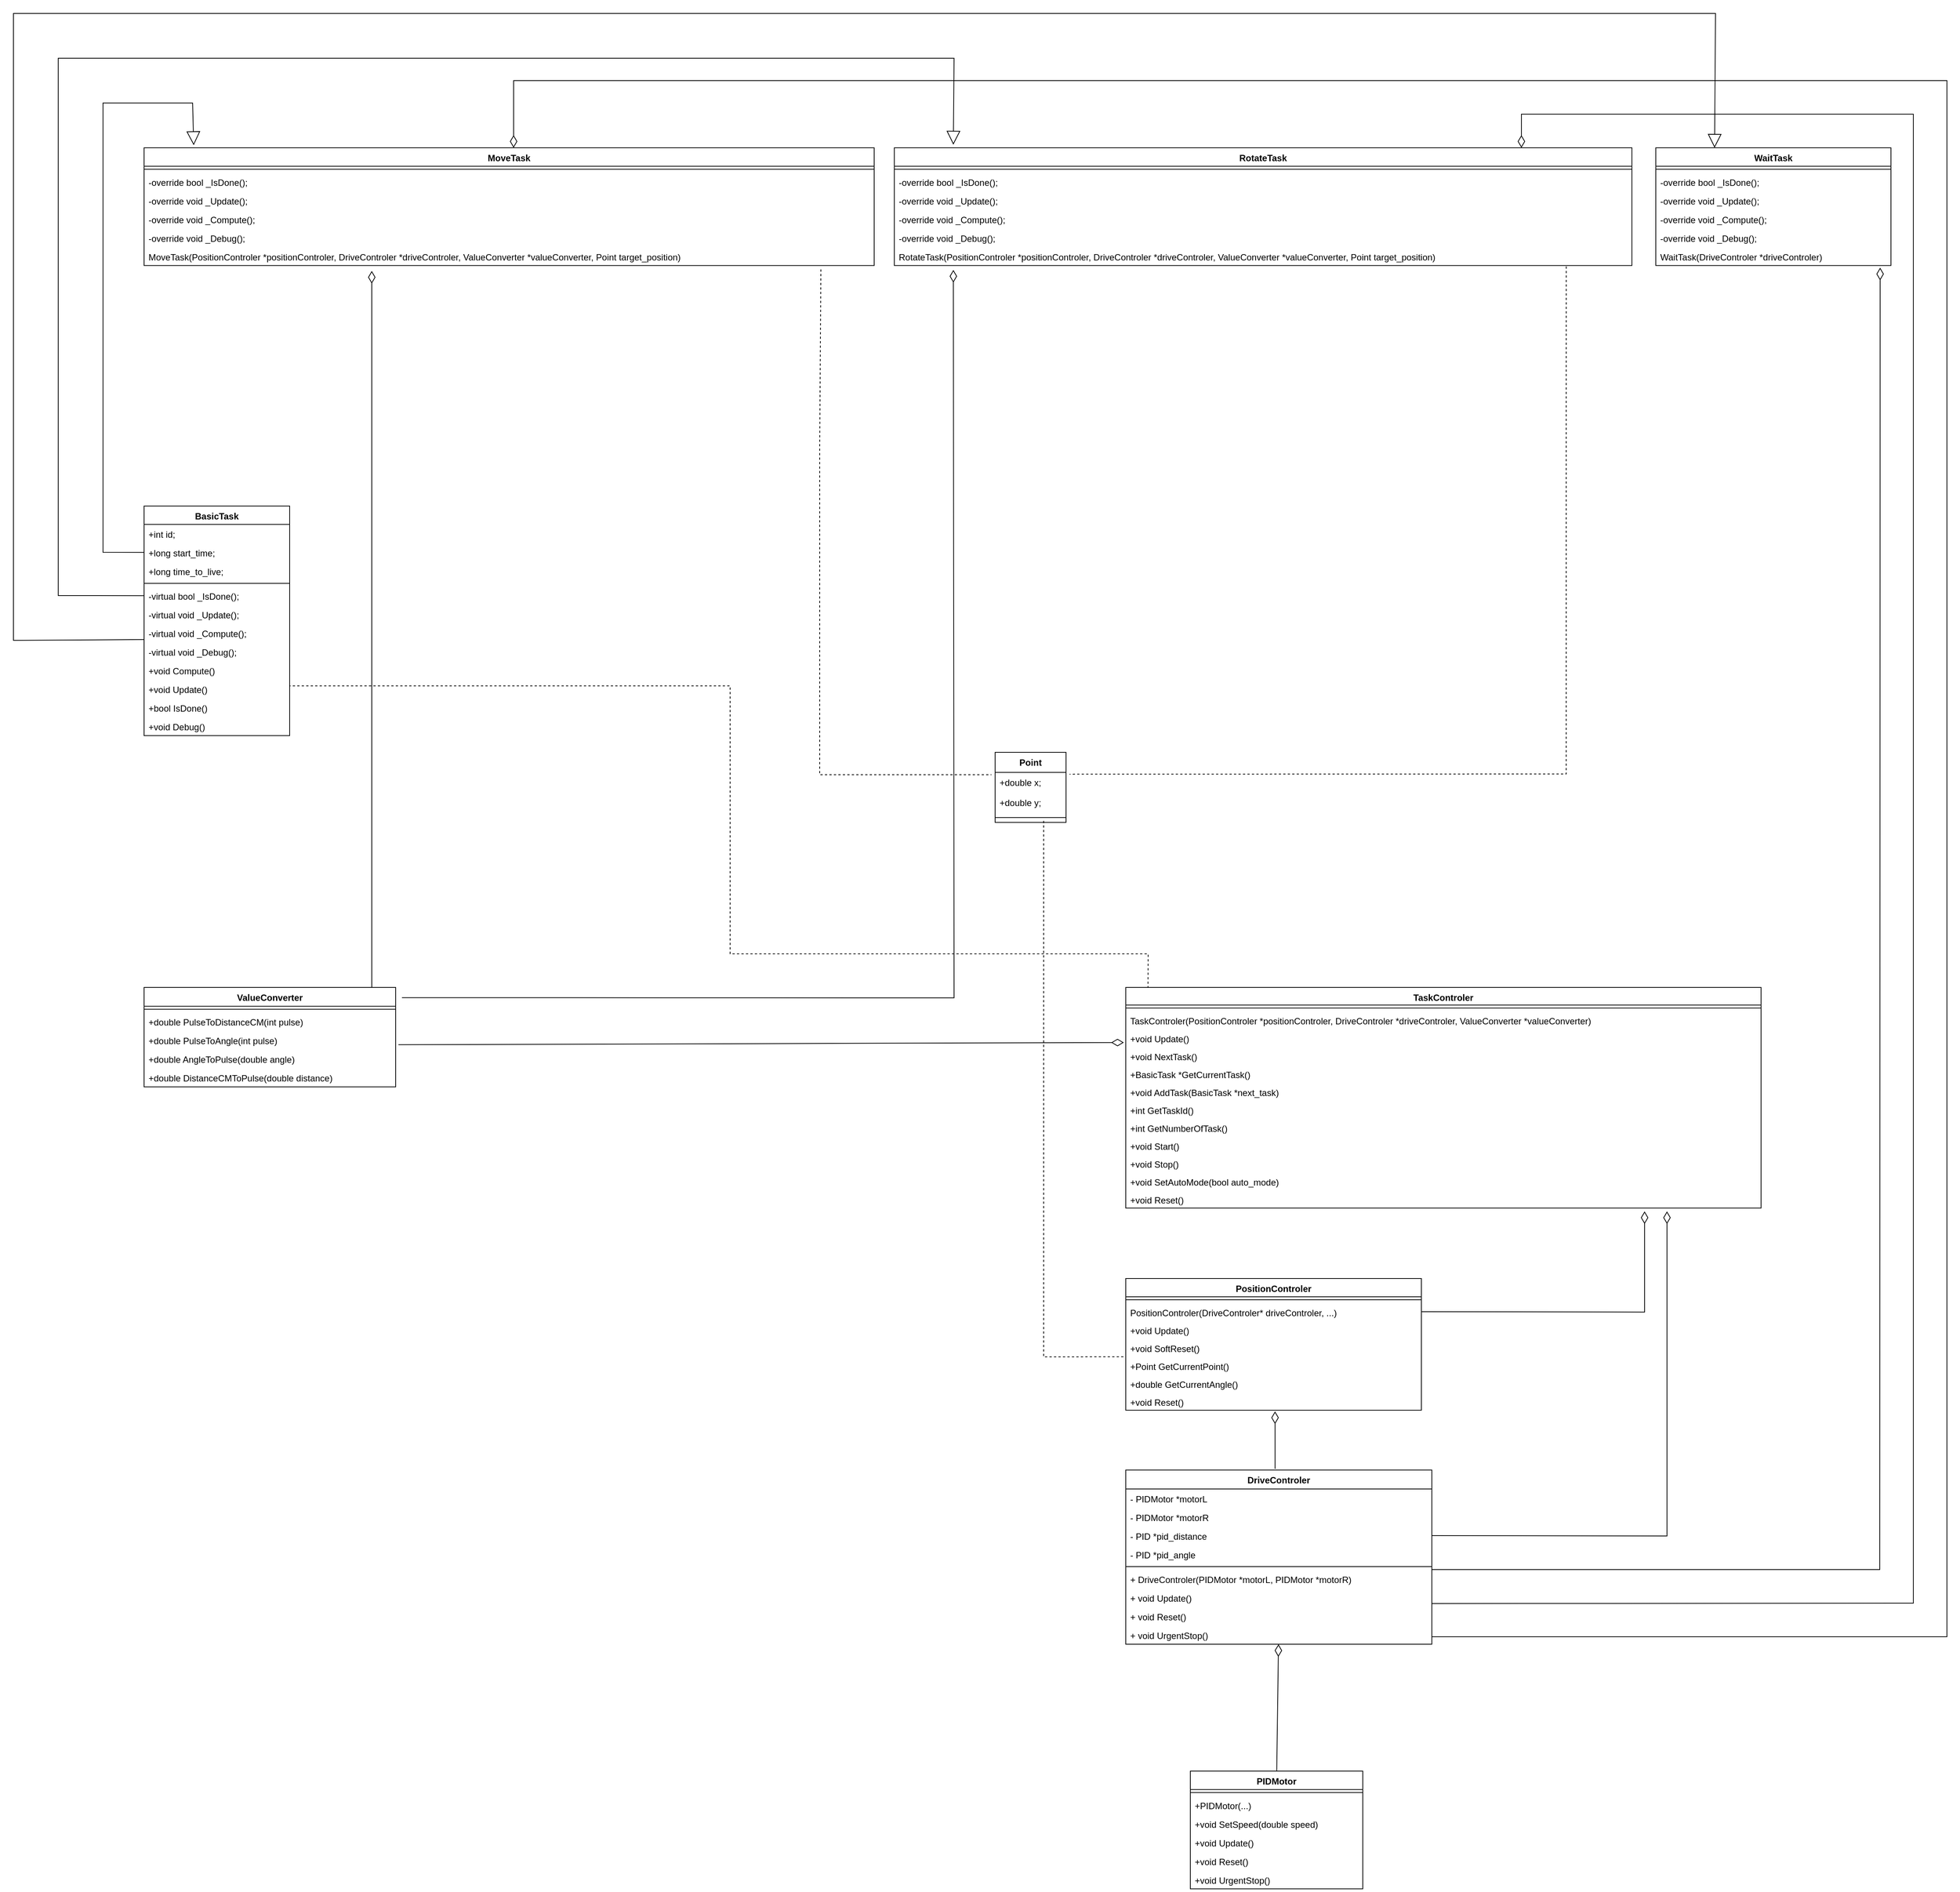 <mxfile version="24.2.3" type="device">
  <diagram name="Page-1" id="oR7-wZCp6eCO63patY0i">
    <mxGraphModel dx="4231" dy="3565" grid="1" gridSize="10" guides="1" tooltips="1" connect="1" arrows="1" fold="1" page="1" pageScale="1" pageWidth="1169" pageHeight="827" background="none" math="0" shadow="0">
      <root>
        <mxCell id="0" />
        <mxCell id="1" parent="0" />
        <mxCell id="Qk3WT5OZLYkF9n8luIL4-1" value="DriveControler" style="swimlane;fontStyle=1;align=center;verticalAlign=top;childLayout=stackLayout;horizontal=1;startSize=25.333;horizontalStack=0;resizeParent=1;resizeParentMax=0;resizeLast=0;collapsible=0;marginBottom=0;rounded=0;labelBackgroundColor=none;" vertex="1" parent="1">
          <mxGeometry x="1970" y="1171.67" width="410" height="233.333" as="geometry" />
        </mxCell>
        <mxCell id="Qk3WT5OZLYkF9n8luIL4-2" value="- PIDMotor *motorL" style="text;strokeColor=none;fillColor=none;align=left;verticalAlign=top;spacingLeft=4;spacingRight=4;overflow=hidden;rotatable=0;points=[[0,0.5],[1,0.5]];portConstraint=eastwest;rounded=0;labelBackgroundColor=none;" vertex="1" parent="Qk3WT5OZLYkF9n8luIL4-1">
          <mxGeometry y="25.333" width="410" height="25" as="geometry" />
        </mxCell>
        <mxCell id="Qk3WT5OZLYkF9n8luIL4-3" value="- PIDMotor *motorR" style="text;strokeColor=none;fillColor=none;align=left;verticalAlign=top;spacingLeft=4;spacingRight=4;overflow=hidden;rotatable=0;points=[[0,0.5],[1,0.5]];portConstraint=eastwest;rounded=0;labelBackgroundColor=none;" vertex="1" parent="Qk3WT5OZLYkF9n8luIL4-1">
          <mxGeometry y="50.333" width="410" height="25" as="geometry" />
        </mxCell>
        <mxCell id="Qk3WT5OZLYkF9n8luIL4-4" value="- PID *pid_distance" style="text;strokeColor=none;fillColor=none;align=left;verticalAlign=top;spacingLeft=4;spacingRight=4;overflow=hidden;rotatable=0;points=[[0,0.5],[1,0.5]];portConstraint=eastwest;rounded=0;labelBackgroundColor=none;" vertex="1" parent="Qk3WT5OZLYkF9n8luIL4-1">
          <mxGeometry y="75.333" width="410" height="25" as="geometry" />
        </mxCell>
        <mxCell id="Qk3WT5OZLYkF9n8luIL4-5" value="- PID *pid_angle" style="text;strokeColor=none;fillColor=none;align=left;verticalAlign=top;spacingLeft=4;spacingRight=4;overflow=hidden;rotatable=0;points=[[0,0.5],[1,0.5]];portConstraint=eastwest;rounded=0;labelBackgroundColor=none;" vertex="1" parent="Qk3WT5OZLYkF9n8luIL4-1">
          <mxGeometry y="100.333" width="410" height="25" as="geometry" />
        </mxCell>
        <mxCell id="Qk3WT5OZLYkF9n8luIL4-6" style="line;strokeWidth=1;fillColor=none;align=left;verticalAlign=middle;spacingTop=-1;spacingLeft=3;spacingRight=3;rotatable=0;labelPosition=right;points=[];portConstraint=eastwest;rounded=0;labelBackgroundColor=none;" vertex="1" parent="Qk3WT5OZLYkF9n8luIL4-1">
          <mxGeometry y="125.333" width="410" height="8" as="geometry" />
        </mxCell>
        <mxCell id="Qk3WT5OZLYkF9n8luIL4-7" value="+ DriveControler(PIDMotor *motorL, PIDMotor *motorR)" style="text;strokeColor=none;fillColor=none;align=left;verticalAlign=top;spacingLeft=4;spacingRight=4;overflow=hidden;rotatable=0;points=[[0,0.5],[1,0.5]];portConstraint=eastwest;rounded=0;labelBackgroundColor=none;" vertex="1" parent="Qk3WT5OZLYkF9n8luIL4-1">
          <mxGeometry y="133.333" width="410" height="25" as="geometry" />
        </mxCell>
        <mxCell id="Qk3WT5OZLYkF9n8luIL4-8" value="+ void Update()" style="text;strokeColor=none;fillColor=none;align=left;verticalAlign=top;spacingLeft=4;spacingRight=4;overflow=hidden;rotatable=0;points=[[0,0.5],[1,0.5]];portConstraint=eastwest;rounded=0;labelBackgroundColor=none;" vertex="1" parent="Qk3WT5OZLYkF9n8luIL4-1">
          <mxGeometry y="158.333" width="410" height="25" as="geometry" />
        </mxCell>
        <mxCell id="Qk3WT5OZLYkF9n8luIL4-9" value="+ void Reset()" style="text;strokeColor=none;fillColor=none;align=left;verticalAlign=top;spacingLeft=4;spacingRight=4;overflow=hidden;rotatable=0;points=[[0,0.5],[1,0.5]];portConstraint=eastwest;rounded=0;labelBackgroundColor=none;" vertex="1" parent="Qk3WT5OZLYkF9n8luIL4-1">
          <mxGeometry y="183.333" width="410" height="25" as="geometry" />
        </mxCell>
        <mxCell id="Qk3WT5OZLYkF9n8luIL4-10" value="+ void UrgentStop()" style="text;strokeColor=none;fillColor=none;align=left;verticalAlign=top;spacingLeft=4;spacingRight=4;overflow=hidden;rotatable=0;points=[[0,0.5],[1,0.5]];portConstraint=eastwest;rounded=0;labelBackgroundColor=none;" vertex="1" parent="Qk3WT5OZLYkF9n8luIL4-1">
          <mxGeometry y="208.333" width="410" height="25" as="geometry" />
        </mxCell>
        <mxCell id="Qk3WT5OZLYkF9n8luIL4-11" value="PIDMotor" style="swimlane;fontStyle=1;align=center;verticalAlign=top;childLayout=stackLayout;horizontal=1;startSize=24.769;horizontalStack=0;resizeParent=1;resizeParentMax=0;resizeLast=0;collapsible=0;marginBottom=0;rounded=0;labelBackgroundColor=none;" vertex="1" parent="1">
          <mxGeometry x="2056.5" y="1575.002" width="231" height="157.769" as="geometry" />
        </mxCell>
        <mxCell id="Qk3WT5OZLYkF9n8luIL4-12" style="line;strokeWidth=1;fillColor=none;align=left;verticalAlign=middle;spacingTop=-1;spacingLeft=3;spacingRight=3;rotatable=0;labelPosition=right;points=[];portConstraint=eastwest;rounded=0;labelBackgroundColor=none;" vertex="1" parent="Qk3WT5OZLYkF9n8luIL4-11">
          <mxGeometry y="24.769" width="231" height="8" as="geometry" />
        </mxCell>
        <mxCell id="Qk3WT5OZLYkF9n8luIL4-13" value="+PIDMotor(...)" style="text;strokeColor=none;fillColor=none;align=left;verticalAlign=top;spacingLeft=4;spacingRight=4;overflow=hidden;rotatable=0;points=[[0,0.5],[1,0.5]];portConstraint=eastwest;rounded=0;labelBackgroundColor=none;" vertex="1" parent="Qk3WT5OZLYkF9n8luIL4-11">
          <mxGeometry y="32.769" width="231" height="25" as="geometry" />
        </mxCell>
        <mxCell id="Qk3WT5OZLYkF9n8luIL4-14" value="+void SetSpeed(double speed)" style="text;strokeColor=none;fillColor=none;align=left;verticalAlign=top;spacingLeft=4;spacingRight=4;overflow=hidden;rotatable=0;points=[[0,0.5],[1,0.5]];portConstraint=eastwest;rounded=0;labelBackgroundColor=none;" vertex="1" parent="Qk3WT5OZLYkF9n8luIL4-11">
          <mxGeometry y="57.769" width="231" height="25" as="geometry" />
        </mxCell>
        <mxCell id="Qk3WT5OZLYkF9n8luIL4-15" value="+void Update()" style="text;strokeColor=none;fillColor=none;align=left;verticalAlign=top;spacingLeft=4;spacingRight=4;overflow=hidden;rotatable=0;points=[[0,0.5],[1,0.5]];portConstraint=eastwest;rounded=0;labelBackgroundColor=none;" vertex="1" parent="Qk3WT5OZLYkF9n8luIL4-11">
          <mxGeometry y="82.769" width="231" height="25" as="geometry" />
        </mxCell>
        <mxCell id="Qk3WT5OZLYkF9n8luIL4-16" value="+void Reset()" style="text;strokeColor=none;fillColor=none;align=left;verticalAlign=top;spacingLeft=4;spacingRight=4;overflow=hidden;rotatable=0;points=[[0,0.5],[1,0.5]];portConstraint=eastwest;rounded=0;labelBackgroundColor=none;" vertex="1" parent="Qk3WT5OZLYkF9n8luIL4-11">
          <mxGeometry y="107.769" width="231" height="25" as="geometry" />
        </mxCell>
        <mxCell id="Qk3WT5OZLYkF9n8luIL4-17" value="+void UrgentStop()" style="text;strokeColor=none;fillColor=none;align=left;verticalAlign=top;spacingLeft=4;spacingRight=4;overflow=hidden;rotatable=0;points=[[0,0.5],[1,0.5]];portConstraint=eastwest;rounded=0;labelBackgroundColor=none;" vertex="1" parent="Qk3WT5OZLYkF9n8luIL4-11">
          <mxGeometry y="132.769" width="231" height="25" as="geometry" />
        </mxCell>
        <mxCell id="Qk3WT5OZLYkF9n8luIL4-18" value="PositionControler" style="swimlane;fontStyle=1;align=center;verticalAlign=top;childLayout=stackLayout;horizontal=1;startSize=24.444;horizontalStack=0;resizeParent=1;resizeParentMax=0;resizeLast=0;collapsible=0;marginBottom=0;rounded=0;labelBackgroundColor=none;" vertex="1" parent="1">
          <mxGeometry x="1970" y="915.003" width="396" height="176.444" as="geometry" />
        </mxCell>
        <mxCell id="Qk3WT5OZLYkF9n8luIL4-19" style="line;strokeWidth=1;fillColor=none;align=left;verticalAlign=middle;spacingTop=-1;spacingLeft=3;spacingRight=3;rotatable=0;labelPosition=right;points=[];portConstraint=eastwest;rounded=0;labelBackgroundColor=none;" vertex="1" parent="Qk3WT5OZLYkF9n8luIL4-18">
          <mxGeometry y="24.444" width="396" height="8" as="geometry" />
        </mxCell>
        <mxCell id="Qk3WT5OZLYkF9n8luIL4-20" value="PositionControler(DriveControler* driveControler, ...)" style="text;strokeColor=none;fillColor=none;align=left;verticalAlign=top;spacingLeft=4;spacingRight=4;overflow=hidden;rotatable=0;points=[[0,0.5],[1,0.5]];portConstraint=eastwest;rounded=0;labelBackgroundColor=none;" vertex="1" parent="Qk3WT5OZLYkF9n8luIL4-18">
          <mxGeometry y="32.444" width="396" height="24" as="geometry" />
        </mxCell>
        <mxCell id="Qk3WT5OZLYkF9n8luIL4-21" value="+void Update()" style="text;strokeColor=none;fillColor=none;align=left;verticalAlign=top;spacingLeft=4;spacingRight=4;overflow=hidden;rotatable=0;points=[[0,0.5],[1,0.5]];portConstraint=eastwest;rounded=0;labelBackgroundColor=none;" vertex="1" parent="Qk3WT5OZLYkF9n8luIL4-18">
          <mxGeometry y="56.444" width="396" height="24" as="geometry" />
        </mxCell>
        <mxCell id="Qk3WT5OZLYkF9n8luIL4-22" value="+void SoftReset()" style="text;strokeColor=none;fillColor=none;align=left;verticalAlign=top;spacingLeft=4;spacingRight=4;overflow=hidden;rotatable=0;points=[[0,0.5],[1,0.5]];portConstraint=eastwest;rounded=0;labelBackgroundColor=none;" vertex="1" parent="Qk3WT5OZLYkF9n8luIL4-18">
          <mxGeometry y="80.444" width="396" height="24" as="geometry" />
        </mxCell>
        <mxCell id="Qk3WT5OZLYkF9n8luIL4-23" value="+Point GetCurrentPoint()" style="text;strokeColor=none;fillColor=none;align=left;verticalAlign=top;spacingLeft=4;spacingRight=4;overflow=hidden;rotatable=0;points=[[0,0.5],[1,0.5]];portConstraint=eastwest;rounded=0;labelBackgroundColor=none;" vertex="1" parent="Qk3WT5OZLYkF9n8luIL4-18">
          <mxGeometry y="104.444" width="396" height="24" as="geometry" />
        </mxCell>
        <mxCell id="Qk3WT5OZLYkF9n8luIL4-24" value="+double GetCurrentAngle()" style="text;strokeColor=none;fillColor=none;align=left;verticalAlign=top;spacingLeft=4;spacingRight=4;overflow=hidden;rotatable=0;points=[[0,0.5],[1,0.5]];portConstraint=eastwest;rounded=0;labelBackgroundColor=none;" vertex="1" parent="Qk3WT5OZLYkF9n8luIL4-18">
          <mxGeometry y="128.444" width="396" height="24" as="geometry" />
        </mxCell>
        <mxCell id="Qk3WT5OZLYkF9n8luIL4-25" value="+void Reset()" style="text;strokeColor=none;fillColor=none;align=left;verticalAlign=top;spacingLeft=4;spacingRight=4;overflow=hidden;rotatable=0;points=[[0,0.5],[1,0.5]];portConstraint=eastwest;rounded=0;labelBackgroundColor=none;" vertex="1" parent="Qk3WT5OZLYkF9n8luIL4-18">
          <mxGeometry y="152.444" width="396" height="24" as="geometry" />
        </mxCell>
        <mxCell id="Qk3WT5OZLYkF9n8luIL4-26" value="Point" style="swimlane;fontStyle=1;align=center;verticalAlign=top;childLayout=stackLayout;horizontal=1;startSize=26.857;horizontalStack=0;resizeParent=1;resizeParentMax=0;resizeLast=0;collapsible=0;marginBottom=0;rounded=0;labelBackgroundColor=none;swimlaneLine=1;" vertex="1" parent="1">
          <mxGeometry x="1795" y="210" width="95" height="93.857" as="geometry" />
        </mxCell>
        <mxCell id="Qk3WT5OZLYkF9n8luIL4-27" value="+double x;" style="text;strokeColor=none;fillColor=none;align=left;verticalAlign=top;spacingLeft=4;spacingRight=4;overflow=hidden;rotatable=0;points=[[0,0.5],[1,0.5]];portConstraint=eastwest;rounded=0;labelBackgroundColor=none;" vertex="1" parent="Qk3WT5OZLYkF9n8luIL4-26">
          <mxGeometry y="26.857" width="95" height="27" as="geometry" />
        </mxCell>
        <mxCell id="Qk3WT5OZLYkF9n8luIL4-28" value="+double y;" style="text;strokeColor=none;fillColor=none;align=left;verticalAlign=top;spacingLeft=4;spacingRight=4;overflow=hidden;rotatable=0;points=[[0,0.5],[1,0.5]];portConstraint=eastwest;rounded=0;labelBackgroundColor=none;" vertex="1" parent="Qk3WT5OZLYkF9n8luIL4-26">
          <mxGeometry y="53.857" width="95" height="27" as="geometry" />
        </mxCell>
        <mxCell id="Qk3WT5OZLYkF9n8luIL4-29" style="line;strokeWidth=1;fillColor=none;align=left;verticalAlign=middle;spacingTop=-1;spacingLeft=3;spacingRight=3;rotatable=0;labelPosition=right;points=[];portConstraint=eastwest;rounded=0;labelBackgroundColor=none;" vertex="1" parent="Qk3WT5OZLYkF9n8luIL4-26">
          <mxGeometry y="80.857" width="95" height="13" as="geometry" />
        </mxCell>
        <mxCell id="Qk3WT5OZLYkF9n8luIL4-43" value="ValueConverter" style="swimlane;fontStyle=1;align=center;verticalAlign=top;childLayout=stackLayout;horizontal=1;startSize=25.212;horizontalStack=0;resizeParent=1;resizeParentMax=0;resizeLast=0;collapsible=0;marginBottom=0;rounded=0;labelBackgroundColor=none;" vertex="1" parent="1">
          <mxGeometry x="655" y="525.007" width="337" height="133.212" as="geometry" />
        </mxCell>
        <mxCell id="Qk3WT5OZLYkF9n8luIL4-44" style="line;strokeWidth=1;fillColor=none;align=left;verticalAlign=middle;spacingTop=-1;spacingLeft=3;spacingRight=3;rotatable=0;labelPosition=right;points=[];portConstraint=eastwest;rounded=0;labelBackgroundColor=none;" vertex="1" parent="Qk3WT5OZLYkF9n8luIL4-43">
          <mxGeometry y="25.212" width="337" height="8" as="geometry" />
        </mxCell>
        <mxCell id="Qk3WT5OZLYkF9n8luIL4-45" value="+double PulseToDistanceCM(int pulse)" style="text;strokeColor=none;fillColor=none;align=left;verticalAlign=top;spacingLeft=4;spacingRight=4;overflow=hidden;rotatable=0;points=[[0,0.5],[1,0.5]];portConstraint=eastwest;rounded=0;labelBackgroundColor=none;" vertex="1" parent="Qk3WT5OZLYkF9n8luIL4-43">
          <mxGeometry y="33.212" width="337" height="25" as="geometry" />
        </mxCell>
        <mxCell id="Qk3WT5OZLYkF9n8luIL4-46" value="+double PulseToAngle(int pulse)" style="text;strokeColor=none;fillColor=none;align=left;verticalAlign=top;spacingLeft=4;spacingRight=4;overflow=hidden;rotatable=0;points=[[0,0.5],[1,0.5]];portConstraint=eastwest;rounded=0;labelBackgroundColor=none;" vertex="1" parent="Qk3WT5OZLYkF9n8luIL4-43">
          <mxGeometry y="58.212" width="337" height="25" as="geometry" />
        </mxCell>
        <mxCell id="Qk3WT5OZLYkF9n8luIL4-47" value="+double AngleToPulse(double angle)" style="text;strokeColor=none;fillColor=none;align=left;verticalAlign=top;spacingLeft=4;spacingRight=4;overflow=hidden;rotatable=0;points=[[0,0.5],[1,0.5]];portConstraint=eastwest;rounded=0;labelBackgroundColor=none;" vertex="1" parent="Qk3WT5OZLYkF9n8luIL4-43">
          <mxGeometry y="83.212" width="337" height="25" as="geometry" />
        </mxCell>
        <mxCell id="Qk3WT5OZLYkF9n8luIL4-48" value="+double DistanceCMToPulse(double distance)" style="text;strokeColor=none;fillColor=none;align=left;verticalAlign=top;spacingLeft=4;spacingRight=4;overflow=hidden;rotatable=0;points=[[0,0.5],[1,0.5]];portConstraint=eastwest;rounded=0;labelBackgroundColor=none;" vertex="1" parent="Qk3WT5OZLYkF9n8luIL4-43">
          <mxGeometry y="108.212" width="337" height="25" as="geometry" />
        </mxCell>
        <mxCell id="Qk3WT5OZLYkF9n8luIL4-49" value="BasicTask" style="swimlane;fontStyle=1;align=center;verticalAlign=top;childLayout=stackLayout;horizontal=1;startSize=24.583;horizontalStack=0;resizeParent=1;resizeParentMax=0;resizeLast=0;collapsible=0;marginBottom=0;rounded=0;labelBackgroundColor=none;" vertex="1" parent="1">
          <mxGeometry x="655" y="-120" width="195" height="307.583" as="geometry" />
        </mxCell>
        <mxCell id="Qk3WT5OZLYkF9n8luIL4-50" value="+int id;" style="text;strokeColor=none;fillColor=none;align=left;verticalAlign=top;spacingLeft=4;spacingRight=4;overflow=hidden;rotatable=0;points=[[0,0.5],[1,0.5]];portConstraint=eastwest;rounded=0;labelBackgroundColor=none;" vertex="1" parent="Qk3WT5OZLYkF9n8luIL4-49">
          <mxGeometry y="24.583" width="195" height="25" as="geometry" />
        </mxCell>
        <mxCell id="Qk3WT5OZLYkF9n8luIL4-51" value="+long start_time;" style="text;strokeColor=none;fillColor=none;align=left;verticalAlign=top;spacingLeft=4;spacingRight=4;overflow=hidden;rotatable=0;points=[[0,0.5],[1,0.5]];portConstraint=eastwest;rounded=0;labelBackgroundColor=none;" vertex="1" parent="Qk3WT5OZLYkF9n8luIL4-49">
          <mxGeometry y="49.583" width="195" height="25" as="geometry" />
        </mxCell>
        <mxCell id="Qk3WT5OZLYkF9n8luIL4-52" value="+long time_to_live;" style="text;strokeColor=none;fillColor=none;align=left;verticalAlign=top;spacingLeft=4;spacingRight=4;overflow=hidden;rotatable=0;points=[[0,0.5],[1,0.5]];portConstraint=eastwest;rounded=0;labelBackgroundColor=none;" vertex="1" parent="Qk3WT5OZLYkF9n8luIL4-49">
          <mxGeometry y="74.583" width="195" height="25" as="geometry" />
        </mxCell>
        <mxCell id="Qk3WT5OZLYkF9n8luIL4-53" style="line;strokeWidth=1;fillColor=none;align=left;verticalAlign=middle;spacingTop=-1;spacingLeft=3;spacingRight=3;rotatable=0;labelPosition=right;points=[];portConstraint=eastwest;rounded=0;labelBackgroundColor=none;" vertex="1" parent="Qk3WT5OZLYkF9n8luIL4-49">
          <mxGeometry y="99.583" width="195" height="8" as="geometry" />
        </mxCell>
        <mxCell id="Qk3WT5OZLYkF9n8luIL4-54" value="-virtual bool _IsDone();" style="text;strokeColor=none;fillColor=none;align=left;verticalAlign=top;spacingLeft=4;spacingRight=4;overflow=hidden;rotatable=0;points=[[0,0.5],[1,0.5]];portConstraint=eastwest;rounded=0;labelBackgroundColor=none;" vertex="1" parent="Qk3WT5OZLYkF9n8luIL4-49">
          <mxGeometry y="107.583" width="195" height="25" as="geometry" />
        </mxCell>
        <mxCell id="Qk3WT5OZLYkF9n8luIL4-55" value="-virtual void _Update();" style="text;strokeColor=none;fillColor=none;align=left;verticalAlign=top;spacingLeft=4;spacingRight=4;overflow=hidden;rotatable=0;points=[[0,0.5],[1,0.5]];portConstraint=eastwest;rounded=0;labelBackgroundColor=none;" vertex="1" parent="Qk3WT5OZLYkF9n8luIL4-49">
          <mxGeometry y="132.583" width="195" height="25" as="geometry" />
        </mxCell>
        <mxCell id="Qk3WT5OZLYkF9n8luIL4-56" value="-virtual void _Compute();" style="text;strokeColor=none;fillColor=none;align=left;verticalAlign=top;spacingLeft=4;spacingRight=4;overflow=hidden;rotatable=0;points=[[0,0.5],[1,0.5]];portConstraint=eastwest;rounded=0;labelBackgroundColor=none;" vertex="1" parent="Qk3WT5OZLYkF9n8luIL4-49">
          <mxGeometry y="157.583" width="195" height="25" as="geometry" />
        </mxCell>
        <mxCell id="Qk3WT5OZLYkF9n8luIL4-57" value="-virtual void _Debug();" style="text;strokeColor=none;fillColor=none;align=left;verticalAlign=top;spacingLeft=4;spacingRight=4;overflow=hidden;rotatable=0;points=[[0,0.5],[1,0.5]];portConstraint=eastwest;rounded=0;labelBackgroundColor=none;" vertex="1" parent="Qk3WT5OZLYkF9n8luIL4-49">
          <mxGeometry y="182.583" width="195" height="25" as="geometry" />
        </mxCell>
        <mxCell id="Qk3WT5OZLYkF9n8luIL4-58" value="+void Compute()" style="text;strokeColor=none;fillColor=none;align=left;verticalAlign=top;spacingLeft=4;spacingRight=4;overflow=hidden;rotatable=0;points=[[0,0.5],[1,0.5]];portConstraint=eastwest;rounded=0;labelBackgroundColor=none;" vertex="1" parent="Qk3WT5OZLYkF9n8luIL4-49">
          <mxGeometry y="207.583" width="195" height="25" as="geometry" />
        </mxCell>
        <mxCell id="Qk3WT5OZLYkF9n8luIL4-59" value="+void Update()" style="text;strokeColor=none;fillColor=none;align=left;verticalAlign=top;spacingLeft=4;spacingRight=4;overflow=hidden;rotatable=0;points=[[0,0.5],[1,0.5]];portConstraint=eastwest;rounded=0;labelBackgroundColor=none;" vertex="1" parent="Qk3WT5OZLYkF9n8luIL4-49">
          <mxGeometry y="232.583" width="195" height="25" as="geometry" />
        </mxCell>
        <mxCell id="Qk3WT5OZLYkF9n8luIL4-60" value="+bool IsDone()" style="text;strokeColor=none;fillColor=none;align=left;verticalAlign=top;spacingLeft=4;spacingRight=4;overflow=hidden;rotatable=0;points=[[0,0.5],[1,0.5]];portConstraint=eastwest;rounded=0;labelBackgroundColor=none;" vertex="1" parent="Qk3WT5OZLYkF9n8luIL4-49">
          <mxGeometry y="257.583" width="195" height="25" as="geometry" />
        </mxCell>
        <mxCell id="Qk3WT5OZLYkF9n8luIL4-61" value="+void Debug()" style="text;strokeColor=none;fillColor=none;align=left;verticalAlign=top;spacingLeft=4;spacingRight=4;overflow=hidden;rotatable=0;points=[[0,0.5],[1,0.5]];portConstraint=eastwest;rounded=0;labelBackgroundColor=none;" vertex="1" parent="Qk3WT5OZLYkF9n8luIL4-49">
          <mxGeometry y="282.583" width="195" height="25" as="geometry" />
        </mxCell>
        <mxCell id="Qk3WT5OZLYkF9n8luIL4-62" value="MoveTask" style="swimlane;fontStyle=1;align=center;verticalAlign=top;childLayout=stackLayout;horizontal=1;startSize=24.769;horizontalStack=0;resizeParent=1;resizeParentMax=0;resizeLast=0;collapsible=0;marginBottom=0;glass=0;shadow=0;rounded=0;labelBackgroundColor=none;" vertex="1" parent="1">
          <mxGeometry x="655" y="-600" width="978" height="157.769" as="geometry" />
        </mxCell>
        <mxCell id="Qk3WT5OZLYkF9n8luIL4-63" style="line;strokeWidth=1;fillColor=none;align=left;verticalAlign=middle;spacingTop=-1;spacingLeft=3;spacingRight=3;rotatable=0;labelPosition=right;points=[];portConstraint=eastwest;rounded=0;labelBackgroundColor=none;" vertex="1" parent="Qk3WT5OZLYkF9n8luIL4-62">
          <mxGeometry y="24.769" width="978" height="8" as="geometry" />
        </mxCell>
        <mxCell id="Qk3WT5OZLYkF9n8luIL4-64" value="-override bool _IsDone();" style="text;strokeColor=none;fillColor=none;align=left;verticalAlign=top;spacingLeft=4;spacingRight=4;overflow=hidden;rotatable=0;points=[[0,0.5],[1,0.5]];portConstraint=eastwest;rounded=0;labelBackgroundColor=none;" vertex="1" parent="Qk3WT5OZLYkF9n8luIL4-62">
          <mxGeometry y="32.769" width="978" height="25" as="geometry" />
        </mxCell>
        <mxCell id="Qk3WT5OZLYkF9n8luIL4-65" value="-override void _Update();" style="text;strokeColor=none;fillColor=none;align=left;verticalAlign=top;spacingLeft=4;spacingRight=4;overflow=hidden;rotatable=0;points=[[0,0.5],[1,0.5]];portConstraint=eastwest;rounded=0;labelBackgroundColor=none;" vertex="1" parent="Qk3WT5OZLYkF9n8luIL4-62">
          <mxGeometry y="57.769" width="978" height="25" as="geometry" />
        </mxCell>
        <mxCell id="Qk3WT5OZLYkF9n8luIL4-66" value="-override void _Compute();" style="text;strokeColor=none;fillColor=none;align=left;verticalAlign=top;spacingLeft=4;spacingRight=4;overflow=hidden;rotatable=0;points=[[0,0.5],[1,0.5]];portConstraint=eastwest;rounded=0;labelBackgroundColor=none;" vertex="1" parent="Qk3WT5OZLYkF9n8luIL4-62">
          <mxGeometry y="82.769" width="978" height="25" as="geometry" />
        </mxCell>
        <mxCell id="Qk3WT5OZLYkF9n8luIL4-67" value="-override void _Debug();" style="text;strokeColor=none;fillColor=none;align=left;verticalAlign=top;spacingLeft=4;spacingRight=4;overflow=hidden;rotatable=0;points=[[0,0.5],[1,0.5]];portConstraint=eastwest;rounded=0;labelBackgroundColor=none;" vertex="1" parent="Qk3WT5OZLYkF9n8luIL4-62">
          <mxGeometry y="107.769" width="978" height="25" as="geometry" />
        </mxCell>
        <mxCell id="Qk3WT5OZLYkF9n8luIL4-68" value="MoveTask(PositionControler *positionControler, DriveControler *driveControler, ValueConverter *valueConverter, Point target_position)" style="text;strokeColor=none;fillColor=none;align=left;verticalAlign=top;spacingLeft=4;spacingRight=4;overflow=hidden;rotatable=0;points=[[0,0.5],[1,0.5]];portConstraint=eastwest;rounded=0;labelBackgroundColor=none;" vertex="1" parent="Qk3WT5OZLYkF9n8luIL4-62">
          <mxGeometry y="132.769" width="978" height="25" as="geometry" />
        </mxCell>
        <mxCell id="Qk3WT5OZLYkF9n8luIL4-69" value="RotateTask" style="swimlane;fontStyle=1;align=center;verticalAlign=top;childLayout=stackLayout;horizontal=1;startSize=24.769;horizontalStack=0;resizeParent=1;resizeParentMax=0;resizeLast=0;collapsible=0;marginBottom=0;rounded=0;labelBackgroundColor=none;" vertex="1" parent="1">
          <mxGeometry x="1660" y="-600" width="988" height="157.769" as="geometry" />
        </mxCell>
        <mxCell id="Qk3WT5OZLYkF9n8luIL4-70" style="line;strokeWidth=1;fillColor=none;align=left;verticalAlign=middle;spacingTop=-1;spacingLeft=3;spacingRight=3;rotatable=0;labelPosition=right;points=[];portConstraint=eastwest;rounded=0;labelBackgroundColor=none;" vertex="1" parent="Qk3WT5OZLYkF9n8luIL4-69">
          <mxGeometry y="24.769" width="988" height="8" as="geometry" />
        </mxCell>
        <mxCell id="Qk3WT5OZLYkF9n8luIL4-71" value="-override bool _IsDone();" style="text;strokeColor=none;fillColor=none;align=left;verticalAlign=top;spacingLeft=4;spacingRight=4;overflow=hidden;rotatable=0;points=[[0,0.5],[1,0.5]];portConstraint=eastwest;rounded=0;labelBackgroundColor=none;" vertex="1" parent="Qk3WT5OZLYkF9n8luIL4-69">
          <mxGeometry y="32.769" width="988" height="25" as="geometry" />
        </mxCell>
        <mxCell id="Qk3WT5OZLYkF9n8luIL4-72" value="-override void _Update();" style="text;strokeColor=none;fillColor=none;align=left;verticalAlign=top;spacingLeft=4;spacingRight=4;overflow=hidden;rotatable=0;points=[[0,0.5],[1,0.5]];portConstraint=eastwest;rounded=0;labelBackgroundColor=none;" vertex="1" parent="Qk3WT5OZLYkF9n8luIL4-69">
          <mxGeometry y="57.769" width="988" height="25" as="geometry" />
        </mxCell>
        <mxCell id="Qk3WT5OZLYkF9n8luIL4-73" value="-override void _Compute();" style="text;strokeColor=none;fillColor=none;align=left;verticalAlign=top;spacingLeft=4;spacingRight=4;overflow=hidden;rotatable=0;points=[[0,0.5],[1,0.5]];portConstraint=eastwest;rounded=0;labelBackgroundColor=none;" vertex="1" parent="Qk3WT5OZLYkF9n8luIL4-69">
          <mxGeometry y="82.769" width="988" height="25" as="geometry" />
        </mxCell>
        <mxCell id="Qk3WT5OZLYkF9n8luIL4-74" value="-override void _Debug();" style="text;strokeColor=none;fillColor=none;align=left;verticalAlign=top;spacingLeft=4;spacingRight=4;overflow=hidden;rotatable=0;points=[[0,0.5],[1,0.5]];portConstraint=eastwest;rounded=0;labelBackgroundColor=none;" vertex="1" parent="Qk3WT5OZLYkF9n8luIL4-69">
          <mxGeometry y="107.769" width="988" height="25" as="geometry" />
        </mxCell>
        <mxCell id="Qk3WT5OZLYkF9n8luIL4-75" value="RotateTask(PositionControler *positionControler, DriveControler *driveControler, ValueConverter *valueConverter, Point target_position)" style="text;strokeColor=none;fillColor=none;align=left;verticalAlign=top;spacingLeft=4;spacingRight=4;overflow=hidden;rotatable=0;points=[[0,0.5],[1,0.5]];portConstraint=eastwest;rounded=0;labelBackgroundColor=none;" vertex="1" parent="Qk3WT5OZLYkF9n8luIL4-69">
          <mxGeometry y="132.769" width="988" height="25" as="geometry" />
        </mxCell>
        <mxCell id="Qk3WT5OZLYkF9n8luIL4-76" value="WaitTask" style="swimlane;fontStyle=1;align=center;verticalAlign=top;childLayout=stackLayout;horizontal=1;startSize=24.769;horizontalStack=0;resizeParent=1;resizeParentMax=0;resizeLast=0;collapsible=0;marginBottom=0;rounded=0;labelBackgroundColor=none;" vertex="1" parent="1">
          <mxGeometry x="2680" y="-600" width="315" height="157.769" as="geometry" />
        </mxCell>
        <mxCell id="Qk3WT5OZLYkF9n8luIL4-77" style="line;strokeWidth=1;fillColor=none;align=left;verticalAlign=middle;spacingTop=-1;spacingLeft=3;spacingRight=3;rotatable=0;labelPosition=right;points=[];portConstraint=eastwest;rounded=0;labelBackgroundColor=none;" vertex="1" parent="Qk3WT5OZLYkF9n8luIL4-76">
          <mxGeometry y="24.769" width="315" height="8" as="geometry" />
        </mxCell>
        <mxCell id="Qk3WT5OZLYkF9n8luIL4-78" value="-override bool _IsDone();" style="text;strokeColor=none;fillColor=none;align=left;verticalAlign=top;spacingLeft=4;spacingRight=4;overflow=hidden;rotatable=0;points=[[0,0.5],[1,0.5]];portConstraint=eastwest;rounded=0;labelBackgroundColor=none;" vertex="1" parent="Qk3WT5OZLYkF9n8luIL4-76">
          <mxGeometry y="32.769" width="315" height="25" as="geometry" />
        </mxCell>
        <mxCell id="Qk3WT5OZLYkF9n8luIL4-79" value="-override void _Update();" style="text;strokeColor=none;fillColor=none;align=left;verticalAlign=top;spacingLeft=4;spacingRight=4;overflow=hidden;rotatable=0;points=[[0,0.5],[1,0.5]];portConstraint=eastwest;rounded=0;labelBackgroundColor=none;" vertex="1" parent="Qk3WT5OZLYkF9n8luIL4-76">
          <mxGeometry y="57.769" width="315" height="25" as="geometry" />
        </mxCell>
        <mxCell id="Qk3WT5OZLYkF9n8luIL4-80" value="-override void _Compute();" style="text;strokeColor=none;fillColor=none;align=left;verticalAlign=top;spacingLeft=4;spacingRight=4;overflow=hidden;rotatable=0;points=[[0,0.5],[1,0.5]];portConstraint=eastwest;rounded=0;labelBackgroundColor=none;" vertex="1" parent="Qk3WT5OZLYkF9n8luIL4-76">
          <mxGeometry y="82.769" width="315" height="25" as="geometry" />
        </mxCell>
        <mxCell id="Qk3WT5OZLYkF9n8luIL4-81" value="-override void _Debug();" style="text;strokeColor=none;fillColor=none;align=left;verticalAlign=top;spacingLeft=4;spacingRight=4;overflow=hidden;rotatable=0;points=[[0,0.5],[1,0.5]];portConstraint=eastwest;rounded=0;labelBackgroundColor=none;" vertex="1" parent="Qk3WT5OZLYkF9n8luIL4-76">
          <mxGeometry y="107.769" width="315" height="25" as="geometry" />
        </mxCell>
        <mxCell id="Qk3WT5OZLYkF9n8luIL4-82" value="WaitTask(DriveControler *driveControler)" style="text;strokeColor=none;fillColor=none;align=left;verticalAlign=top;spacingLeft=4;spacingRight=4;overflow=hidden;rotatable=0;points=[[0,0.5],[1,0.5]];portConstraint=eastwest;rounded=0;labelBackgroundColor=none;" vertex="1" parent="Qk3WT5OZLYkF9n8luIL4-76">
          <mxGeometry y="132.769" width="315" height="25" as="geometry" />
        </mxCell>
        <mxCell id="Qk3WT5OZLYkF9n8luIL4-83" value="" style="curved=1;startArrow=diamondThin;startSize=14;startFill=0;endArrow=none;exitX=0.499;exitY=1;entryX=0.501;entryY=0;rounded=0;labelBackgroundColor=none;fontColor=default;" edge="1" parent="1" source="Qk3WT5OZLYkF9n8luIL4-1" target="Qk3WT5OZLYkF9n8luIL4-11">
          <mxGeometry relative="1" as="geometry" />
        </mxCell>
        <mxCell id="Qk3WT5OZLYkF9n8luIL4-84" value="" style="curved=1;startArrow=diamondThin;startSize=14;startFill=0;endArrow=none;exitX=0.505;exitY=1.066;rounded=0;labelBackgroundColor=none;fontColor=default;exitDx=0;exitDy=0;exitPerimeter=0;" edge="1" parent="1" source="Qk3WT5OZLYkF9n8luIL4-25">
          <mxGeometry relative="1" as="geometry">
            <mxPoint x="2170" y="1170" as="targetPoint" />
          </mxGeometry>
        </mxCell>
        <mxCell id="Qk3WT5OZLYkF9n8luIL4-85" value="" style="curved=0;dashed=1;startArrow=none;endArrow=none;exitX=-0.008;exitY=0.018;rounded=0;labelBackgroundColor=none;fontColor=default;exitDx=0;exitDy=0;exitPerimeter=0;" edge="1" parent="1" source="Qk3WT5OZLYkF9n8luIL4-23">
          <mxGeometry relative="1" as="geometry">
            <Array as="points">
              <mxPoint x="1860" y="1020" />
            </Array>
            <mxPoint x="1860" y="300" as="targetPoint" />
          </mxGeometry>
        </mxCell>
        <mxCell id="Qk3WT5OZLYkF9n8luIL4-86" value="" style="curved=0;startArrow=diamondThin;startSize=14;startFill=0;endArrow=none;entryX=1;entryY=0.5;rounded=0;labelBackgroundColor=none;fontColor=default;entryDx=0;entryDy=0;" edge="1" parent="1" target="Qk3WT5OZLYkF9n8luIL4-20">
          <mxGeometry relative="1" as="geometry">
            <Array as="points">
              <mxPoint x="2665" y="960" />
            </Array>
            <mxPoint x="2665" y="825" as="sourcePoint" />
          </mxGeometry>
        </mxCell>
        <mxCell id="Qk3WT5OZLYkF9n8luIL4-88" value="" style="curved=1;startArrow=diamondThin;startSize=14;startFill=0;endArrow=none;exitX=-0.003;exitY=0.759;entryX=1.011;entryY=0.743;rounded=0;labelBackgroundColor=none;fontColor=default;exitDx=0;exitDy=0;entryDx=0;entryDy=0;entryPerimeter=0;exitPerimeter=0;" edge="1" parent="1" source="Qk3WT5OZLYkF9n8luIL4-33" target="Qk3WT5OZLYkF9n8luIL4-46">
          <mxGeometry relative="1" as="geometry" />
        </mxCell>
        <mxCell id="Qk3WT5OZLYkF9n8luIL4-89" value="" style="curved=0;dashed=1;startArrow=none;endArrow=none;exitX=0.035;exitY=0.004;rounded=0;labelBackgroundColor=none;fontColor=default;exitDx=0;exitDy=0;exitPerimeter=0;" edge="1" parent="1" source="Qk3WT5OZLYkF9n8luIL4-30">
          <mxGeometry relative="1" as="geometry">
            <Array as="points">
              <mxPoint x="2000" y="480" />
              <mxPoint x="1440" y="480" />
              <mxPoint x="1440" y="121" />
            </Array>
            <mxPoint x="850" y="121" as="targetPoint" />
          </mxGeometry>
        </mxCell>
        <mxCell id="Qk3WT5OZLYkF9n8luIL4-90" value="" style="curved=0;startArrow=block;startSize=16;startFill=0;endArrow=none;entryX=0;entryY=0.5;rounded=0;labelBackgroundColor=none;fontColor=default;entryDx=0;entryDy=0;exitX=0.068;exitY=-0.022;exitDx=0;exitDy=0;exitPerimeter=0;" edge="1" parent="1" source="Qk3WT5OZLYkF9n8luIL4-62" target="Qk3WT5OZLYkF9n8luIL4-51">
          <mxGeometry relative="1" as="geometry">
            <Array as="points">
              <mxPoint x="720" y="-660" />
              <mxPoint x="600" y="-660" />
              <mxPoint x="600" y="-58" />
            </Array>
            <mxPoint x="795" y="-660" as="sourcePoint" />
          </mxGeometry>
        </mxCell>
        <mxCell id="Qk3WT5OZLYkF9n8luIL4-91" value="" style="curved=0;startArrow=block;startSize=16;startFill=0;endArrow=none;entryX=0;entryY=0.5;rounded=0;labelBackgroundColor=none;fontColor=default;entryDx=0;entryDy=0;exitX=0.08;exitY=-0.026;exitDx=0;exitDy=0;exitPerimeter=0;" edge="1" parent="1" source="Qk3WT5OZLYkF9n8luIL4-69" target="Qk3WT5OZLYkF9n8luIL4-54">
          <mxGeometry relative="1" as="geometry">
            <Array as="points">
              <mxPoint x="1740" y="-720" />
              <mxPoint x="540" y="-720" />
              <mxPoint x="540" />
            </Array>
            <mxPoint x="1800" y="-720" as="sourcePoint" />
          </mxGeometry>
        </mxCell>
        <mxCell id="Qk3WT5OZLYkF9n8luIL4-92" value="" style="curved=0;startArrow=block;startSize=16;startFill=0;endArrow=none;exitX=0.25;exitY=0;entryX=-0.002;entryY=-0.146;rounded=0;labelBackgroundColor=none;fontColor=default;exitDx=0;exitDy=0;entryDx=0;entryDy=0;entryPerimeter=0;" edge="1" parent="1" source="Qk3WT5OZLYkF9n8luIL4-76" target="Qk3WT5OZLYkF9n8luIL4-57">
          <mxGeometry relative="1" as="geometry">
            <Array as="points">
              <mxPoint x="2760" y="-780" />
              <mxPoint x="480" y="-780" />
              <mxPoint x="480" y="60" />
            </Array>
          </mxGeometry>
        </mxCell>
        <mxCell id="Qk3WT5OZLYkF9n8luIL4-94" value="" style="curved=0;startArrow=diamondThin;startSize=14;startFill=0;endArrow=none;rounded=0;labelBackgroundColor=none;fontColor=default;" edge="1" parent="1">
          <mxGeometry relative="1" as="geometry">
            <Array as="points">
              <mxPoint x="1150" y="-690" />
              <mxPoint x="3070" y="-690" />
              <mxPoint x="3070" y="1395" />
            </Array>
            <mxPoint x="1150" y="-600" as="sourcePoint" />
            <mxPoint x="2380" y="1395" as="targetPoint" />
          </mxGeometry>
        </mxCell>
        <mxCell id="Qk3WT5OZLYkF9n8luIL4-95" value="" style="curved=0;startArrow=diamondThin;startSize=14;startFill=0;endArrow=none;rounded=0;labelBackgroundColor=none;fontColor=default;" edge="1" parent="1">
          <mxGeometry relative="1" as="geometry">
            <Array as="points">
              <mxPoint x="960" y="180" />
            </Array>
            <mxPoint x="960" y="-435" as="sourcePoint" />
            <mxPoint x="960" y="525" as="targetPoint" />
          </mxGeometry>
        </mxCell>
        <mxCell id="Qk3WT5OZLYkF9n8luIL4-96" value="" style="curved=0;dashed=1;startArrow=none;endArrow=none;exitX=0.927;exitY=1.209;rounded=0;labelBackgroundColor=none;fontColor=default;exitDx=0;exitDy=0;exitPerimeter=0;" edge="1" parent="1" source="Qk3WT5OZLYkF9n8luIL4-68">
          <mxGeometry relative="1" as="geometry">
            <Array as="points">
              <mxPoint x="1560" y="-200" />
              <mxPoint x="1560" y="240" />
            </Array>
            <mxPoint x="1790" y="240" as="targetPoint" />
          </mxGeometry>
        </mxCell>
        <mxCell id="Qk3WT5OZLYkF9n8luIL4-98" value="" style="curved=0;startArrow=diamondThin;startSize=14;startFill=0;endArrow=none;rounded=0;labelBackgroundColor=none;fontColor=default;entryX=0.999;entryY=-0.18;entryDx=0;entryDy=0;entryPerimeter=0;" edge="1" parent="1" target="Qk3WT5OZLYkF9n8luIL4-9">
          <mxGeometry relative="1" as="geometry">
            <Array as="points">
              <mxPoint x="2500" y="-645" />
              <mxPoint x="3025" y="-645" />
              <mxPoint x="3025" y="1350" />
            </Array>
            <mxPoint x="2500" y="-600" as="sourcePoint" />
            <mxPoint x="2425" y="1350" as="targetPoint" />
          </mxGeometry>
        </mxCell>
        <mxCell id="Qk3WT5OZLYkF9n8luIL4-99" value="" style="curved=0;startArrow=diamondThin;startSize=14;startFill=0;endArrow=none;exitX=0.08;exitY=1.237;entryX=1.025;entryY=0.103;rounded=0;labelBackgroundColor=none;fontColor=default;entryDx=0;entryDy=0;entryPerimeter=0;exitDx=0;exitDy=0;exitPerimeter=0;" edge="1" parent="1" source="Qk3WT5OZLYkF9n8luIL4-75" target="Qk3WT5OZLYkF9n8luIL4-43">
          <mxGeometry relative="1" as="geometry">
            <Array as="points">
              <mxPoint x="1740" y="539" />
            </Array>
          </mxGeometry>
        </mxCell>
        <mxCell id="Qk3WT5OZLYkF9n8luIL4-100" value="" style="curved=0;dashed=1;startArrow=none;endArrow=none;entryX=1.05;entryY=0.091;rounded=0;labelBackgroundColor=none;fontColor=default;exitX=0.911;exitY=1.051;exitDx=0;exitDy=0;exitPerimeter=0;entryDx=0;entryDy=0;entryPerimeter=0;" edge="1" parent="1" source="Qk3WT5OZLYkF9n8luIL4-75" target="Qk3WT5OZLYkF9n8luIL4-27">
          <mxGeometry relative="1" as="geometry">
            <Array as="points">
              <mxPoint x="2560" y="-255" />
              <mxPoint x="2560" y="239" />
            </Array>
            <mxPoint x="2566" y="-442" as="sourcePoint" />
          </mxGeometry>
        </mxCell>
        <mxCell id="Qk3WT5OZLYkF9n8luIL4-101" value="" style="curved=0;startArrow=diamondThin;startSize=14;startFill=0;endArrow=none;rounded=0;labelBackgroundColor=none;fontColor=default;entryX=1;entryY=0.5;entryDx=0;entryDy=0;" edge="1" parent="1" target="Qk3WT5OZLYkF9n8luIL4-4">
          <mxGeometry relative="1" as="geometry">
            <Array as="points">
              <mxPoint x="2695" y="1095" />
              <mxPoint x="2695" y="1260" />
            </Array>
            <mxPoint x="2695" y="825" as="sourcePoint" />
            <mxPoint x="2380" y="1260" as="targetPoint" />
          </mxGeometry>
        </mxCell>
        <mxCell id="Qk3WT5OZLYkF9n8luIL4-102" value="" style="curved=0;startArrow=diamondThin;startSize=14;startFill=0;endArrow=none;rounded=0;labelBackgroundColor=none;fontColor=default;exitX=0.954;exitY=1.114;exitDx=0;exitDy=0;exitPerimeter=0;entryX=1;entryY=1;entryDx=0;entryDy=0;entryPerimeter=0;" edge="1" parent="1" source="Qk3WT5OZLYkF9n8luIL4-82" target="Qk3WT5OZLYkF9n8luIL4-6">
          <mxGeometry relative="1" as="geometry">
            <Array as="points">
              <mxPoint x="2980" y="1305" />
            </Array>
            <mxPoint x="2935.15" y="-442.231" as="sourcePoint" />
            <mxPoint x="2410" y="1302" as="targetPoint" />
          </mxGeometry>
        </mxCell>
        <mxCell id="Qk3WT5OZLYkF9n8luIL4-30" value="TaskControler" style="swimlane;fontStyle=1;align=center;verticalAlign=top;childLayout=stackLayout;horizontal=1;startSize=23.6;horizontalStack=0;resizeParent=1;resizeParentMax=0;resizeLast=0;collapsible=0;marginBottom=0;rounded=0;labelBackgroundColor=none;" vertex="1" parent="1">
          <mxGeometry x="1970" y="525.003" width="851" height="295.6" as="geometry" />
        </mxCell>
        <mxCell id="Qk3WT5OZLYkF9n8luIL4-31" style="line;strokeWidth=1;fillColor=none;align=left;verticalAlign=middle;spacingTop=-1;spacingLeft=3;spacingRight=3;rotatable=0;labelPosition=right;points=[];portConstraint=eastwest;rounded=0;labelBackgroundColor=none;" vertex="1" parent="Qk3WT5OZLYkF9n8luIL4-30">
          <mxGeometry y="23.6" width="851" height="8" as="geometry" />
        </mxCell>
        <mxCell id="Qk3WT5OZLYkF9n8luIL4-32" value="TaskControler(PositionControler *positionControler, DriveControler *driveControler, ValueConverter *valueConverter)" style="text;strokeColor=none;fillColor=none;align=left;verticalAlign=top;spacingLeft=4;spacingRight=4;overflow=hidden;rotatable=0;points=[[0,0.5],[1,0.5]];portConstraint=eastwest;rounded=0;labelBackgroundColor=none;" vertex="1" parent="Qk3WT5OZLYkF9n8luIL4-30">
          <mxGeometry y="31.6" width="851" height="24" as="geometry" />
        </mxCell>
        <mxCell id="Qk3WT5OZLYkF9n8luIL4-33" value="+void Update()" style="text;strokeColor=none;fillColor=none;align=left;verticalAlign=top;spacingLeft=4;spacingRight=4;overflow=hidden;rotatable=0;points=[[0,0.5],[1,0.5]];portConstraint=eastwest;rounded=0;labelBackgroundColor=none;" vertex="1" parent="Qk3WT5OZLYkF9n8luIL4-30">
          <mxGeometry y="55.6" width="851" height="24" as="geometry" />
        </mxCell>
        <mxCell id="Qk3WT5OZLYkF9n8luIL4-34" value="+void NextTask()" style="text;strokeColor=none;fillColor=none;align=left;verticalAlign=top;spacingLeft=4;spacingRight=4;overflow=hidden;rotatable=0;points=[[0,0.5],[1,0.5]];portConstraint=eastwest;rounded=0;labelBackgroundColor=none;" vertex="1" parent="Qk3WT5OZLYkF9n8luIL4-30">
          <mxGeometry y="79.6" width="851" height="24" as="geometry" />
        </mxCell>
        <mxCell id="Qk3WT5OZLYkF9n8luIL4-35" value="+BasicTask *GetCurrentTask()" style="text;strokeColor=none;fillColor=none;align=left;verticalAlign=top;spacingLeft=4;spacingRight=4;overflow=hidden;rotatable=0;points=[[0,0.5],[1,0.5]];portConstraint=eastwest;rounded=0;labelBackgroundColor=none;" vertex="1" parent="Qk3WT5OZLYkF9n8luIL4-30">
          <mxGeometry y="103.6" width="851" height="24" as="geometry" />
        </mxCell>
        <mxCell id="Qk3WT5OZLYkF9n8luIL4-36" value="+void AddTask(BasicTask *next_task)" style="text;strokeColor=none;fillColor=none;align=left;verticalAlign=top;spacingLeft=4;spacingRight=4;overflow=hidden;rotatable=0;points=[[0,0.5],[1,0.5]];portConstraint=eastwest;rounded=0;labelBackgroundColor=none;" vertex="1" parent="Qk3WT5OZLYkF9n8luIL4-30">
          <mxGeometry y="127.6" width="851" height="24" as="geometry" />
        </mxCell>
        <mxCell id="Qk3WT5OZLYkF9n8luIL4-37" value="+int GetTaskId()" style="text;strokeColor=none;fillColor=none;align=left;verticalAlign=top;spacingLeft=4;spacingRight=4;overflow=hidden;rotatable=0;points=[[0,0.5],[1,0.5]];portConstraint=eastwest;rounded=0;labelBackgroundColor=none;" vertex="1" parent="Qk3WT5OZLYkF9n8luIL4-30">
          <mxGeometry y="151.6" width="851" height="24" as="geometry" />
        </mxCell>
        <mxCell id="Qk3WT5OZLYkF9n8luIL4-38" value="+int GetNumberOfTask()" style="text;strokeColor=none;fillColor=none;align=left;verticalAlign=top;spacingLeft=4;spacingRight=4;overflow=hidden;rotatable=0;points=[[0,0.5],[1,0.5]];portConstraint=eastwest;rounded=0;labelBackgroundColor=none;" vertex="1" parent="Qk3WT5OZLYkF9n8luIL4-30">
          <mxGeometry y="175.6" width="851" height="24" as="geometry" />
        </mxCell>
        <mxCell id="Qk3WT5OZLYkF9n8luIL4-39" value="+void Start()" style="text;strokeColor=none;fillColor=none;align=left;verticalAlign=top;spacingLeft=4;spacingRight=4;overflow=hidden;rotatable=0;points=[[0,0.5],[1,0.5]];portConstraint=eastwest;rounded=0;labelBackgroundColor=none;" vertex="1" parent="Qk3WT5OZLYkF9n8luIL4-30">
          <mxGeometry y="199.6" width="851" height="24" as="geometry" />
        </mxCell>
        <mxCell id="Qk3WT5OZLYkF9n8luIL4-40" value="+void Stop()" style="text;strokeColor=none;fillColor=none;align=left;verticalAlign=top;spacingLeft=4;spacingRight=4;overflow=hidden;rotatable=0;points=[[0,0.5],[1,0.5]];portConstraint=eastwest;rounded=0;labelBackgroundColor=none;" vertex="1" parent="Qk3WT5OZLYkF9n8luIL4-30">
          <mxGeometry y="223.6" width="851" height="24" as="geometry" />
        </mxCell>
        <mxCell id="Qk3WT5OZLYkF9n8luIL4-41" value="+void SetAutoMode(bool auto_mode)" style="text;strokeColor=none;fillColor=none;align=left;verticalAlign=top;spacingLeft=4;spacingRight=4;overflow=hidden;rotatable=0;points=[[0,0.5],[1,0.5]];portConstraint=eastwest;rounded=0;labelBackgroundColor=none;" vertex="1" parent="Qk3WT5OZLYkF9n8luIL4-30">
          <mxGeometry y="247.6" width="851" height="24" as="geometry" />
        </mxCell>
        <mxCell id="Qk3WT5OZLYkF9n8luIL4-42" value="+void Reset()" style="text;strokeColor=none;fillColor=none;align=left;verticalAlign=top;spacingLeft=4;spacingRight=4;overflow=hidden;rotatable=0;points=[[0,0.5],[1,0.5]];portConstraint=eastwest;rounded=0;labelBackgroundColor=none;" vertex="1" parent="Qk3WT5OZLYkF9n8luIL4-30">
          <mxGeometry y="271.6" width="851" height="24" as="geometry" />
        </mxCell>
      </root>
    </mxGraphModel>
  </diagram>
</mxfile>
